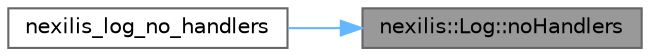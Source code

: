 digraph "nexilis::Log::noHandlers"
{
 // LATEX_PDF_SIZE
  bgcolor="transparent";
  edge [fontname=Helvetica,fontsize=10,labelfontname=Helvetica,labelfontsize=10];
  node [fontname=Helvetica,fontsize=10,shape=box,height=0.2,width=0.4];
  rankdir="RL";
  Node1 [id="Node000001",label="nexilis::Log::noHandlers",height=0.2,width=0.4,color="gray40", fillcolor="grey60", style="filled", fontcolor="black",tooltip="Check if there is existing handlers."];
  Node1 -> Node2 [id="edge1_Node000001_Node000002",dir="back",color="steelblue1",style="solid",tooltip=" "];
  Node2 [id="Node000002",label="nexilis_log_no_handlers",height=0.2,width=0.4,color="grey40", fillcolor="white", style="filled",URL="$dc/dee/log__c_8cc.html#aa167e8848687847796e66abdbb556a7c",tooltip=" "];
}

